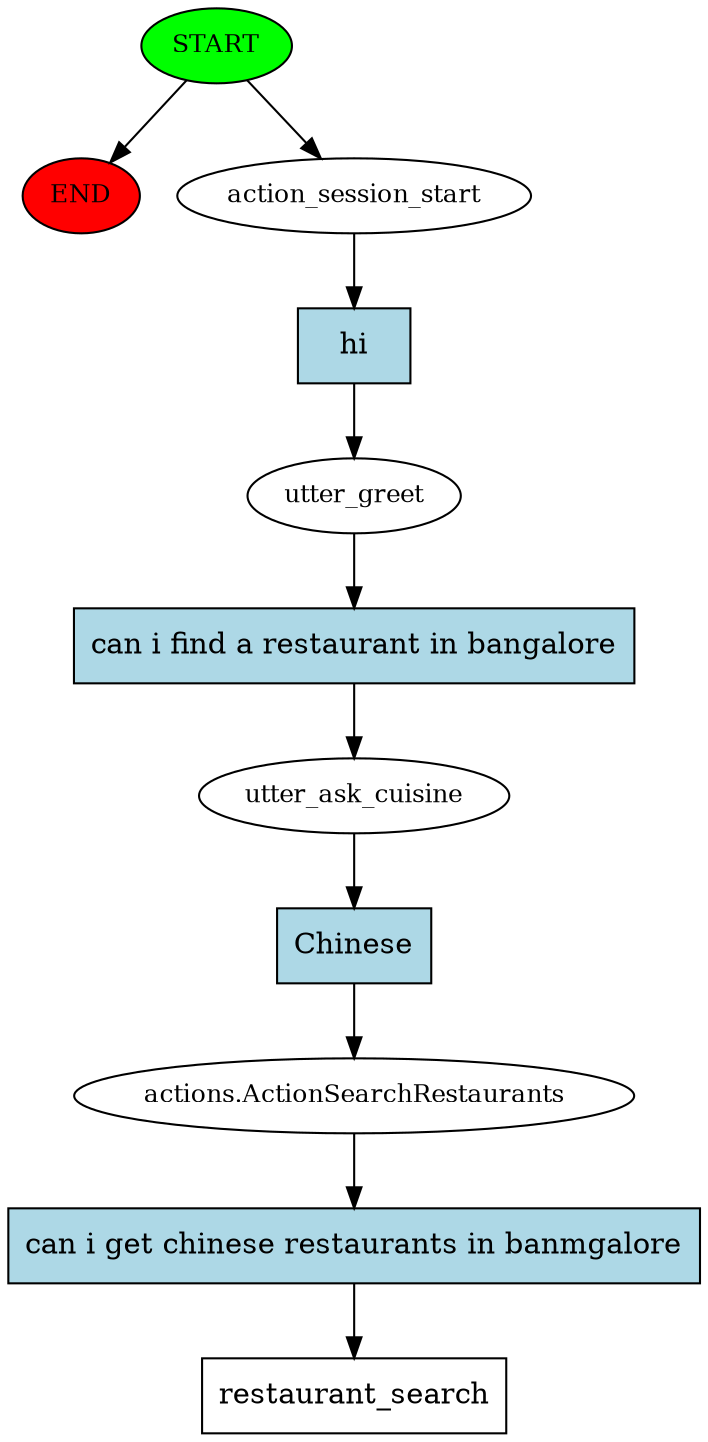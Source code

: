 digraph  {
0 [class="start active", fillcolor=green, fontsize=12, label=START, style=filled];
"-1" [class=end, fillcolor=red, fontsize=12, label=END, style=filled];
1 [class=active, fontsize=12, label=action_session_start];
2 [class=active, fontsize=12, label=utter_greet];
3 [class=active, fontsize=12, label=utter_ask_cuisine];
4 [class=active, fontsize=12, label="actions.ActionSearchRestaurants"];
5 [class="intent dashed active", label=restaurant_search, shape=rect];
6 [class="intent active", fillcolor=lightblue, label=hi, shape=rect, style=filled];
7 [class="intent active", fillcolor=lightblue, label="can i find a restaurant in bangalore", shape=rect, style=filled];
8 [class="intent active", fillcolor=lightblue, label=Chinese, shape=rect, style=filled];
9 [class="intent active", fillcolor=lightblue, label="can i get chinese restaurants in banmgalore", shape=rect, style=filled];
0 -> "-1"  [class="", key=NONE, label=""];
0 -> 1  [class=active, key=NONE, label=""];
1 -> 6  [class=active, key=0];
2 -> 7  [class=active, key=0];
3 -> 8  [class=active, key=0];
4 -> 9  [class=active, key=0];
6 -> 2  [class=active, key=0];
7 -> 3  [class=active, key=0];
8 -> 4  [class=active, key=0];
9 -> 5  [class=active, key=0];
}
